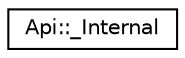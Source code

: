 digraph "类继承关系图"
{
 // LATEX_PDF_SIZE
  edge [fontname="Helvetica",fontsize="10",labelfontname="Helvetica",labelfontsize="10"];
  node [fontname="Helvetica",fontsize="10",shape=record];
  rankdir="LR";
  Node0 [label="Api::_Internal",height=0.2,width=0.4,color="black", fillcolor="white", style="filled",URL="$classApi_1_1__Internal.html",tooltip=" "];
}
